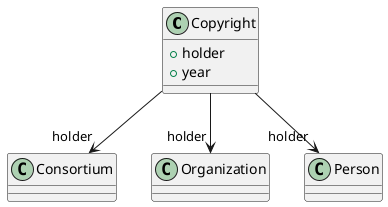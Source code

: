 @startuml
class Copyright {
+holder
+year

}
Copyright -d-> "holder" Consortium
Copyright -d-> "holder" Organization
Copyright -d-> "holder" Person

@enduml